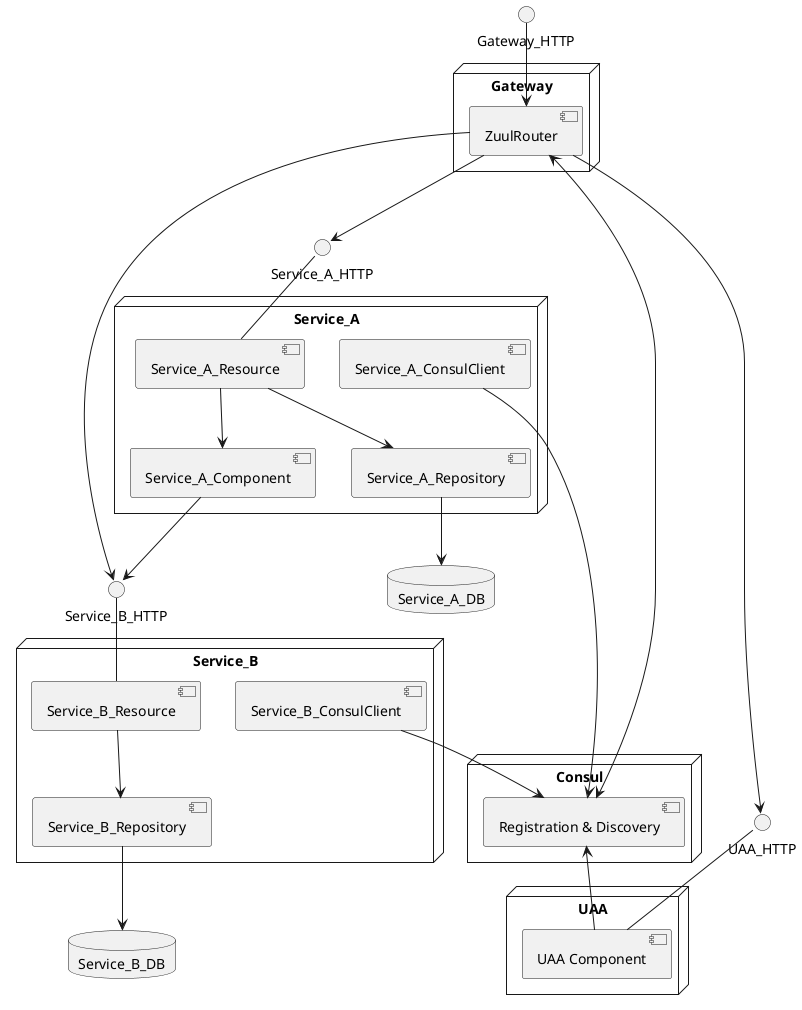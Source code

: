 @startuml


node "Consul" {
    [Registration & Discovery]
}

node "Gateway" {
    [ZuulRouter]
}

node "UAA" {
    [UAA Component]
}


database "Service_A_DB" {
}

node "Service_A" {
    [Service_A_ConsulClient]
    [Service_A_Resource] -down-> [Service_A_Component]
    [Service_A_Resource] -down-> [Service_A_Repository]
    [Service_A_Repository] -down-> Service_A_DB
}

database "Service_B_DB" {
}

node "Service_B" {
    [Service_B_ConsulClient]
    [Service_B_Resource] -down-> [Service_B_Repository]
    [Service_B_Repository] -down-> Service_B_DB
}

UAA_HTTP -down- [UAA Component]
Service_A_HTTP -down- [Service_A_Resource]
Service_B_HTTP -down- [Service_B_Resource]

[ZuulRouter] <-down-> [Registration & Discovery]
[UAA Component] -up-> [Registration & Discovery]
[Service_A_ConsulClient] --> [Registration & Discovery]
[Service_B_ConsulClient] --> [Registration & Discovery]

Gateway_HTTP -down-> [ZuulRouter]
[ZuulRouter] -down-> UAA_HTTP
[ZuulRouter] -down-> Service_A_HTTP
[ZuulRouter] -down-> Service_B_HTTP
[Service_A_Component] -down-> Service_B_HTTP


@enduml